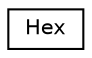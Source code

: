 digraph "Graphical Class Hierarchy"
{
  edge [fontname="Helvetica",fontsize="10",labelfontname="Helvetica",labelfontsize="10"];
  node [fontname="Helvetica",fontsize="10",shape=record];
  rankdir="LR";
  Node1 [label="Hex",height=0.2,width=0.4,color="black", fillcolor="white", style="filled",URL="$classHex.html",tooltip="Class for handling Hexes, contains useful functions for Hexes transformation. "];
}
